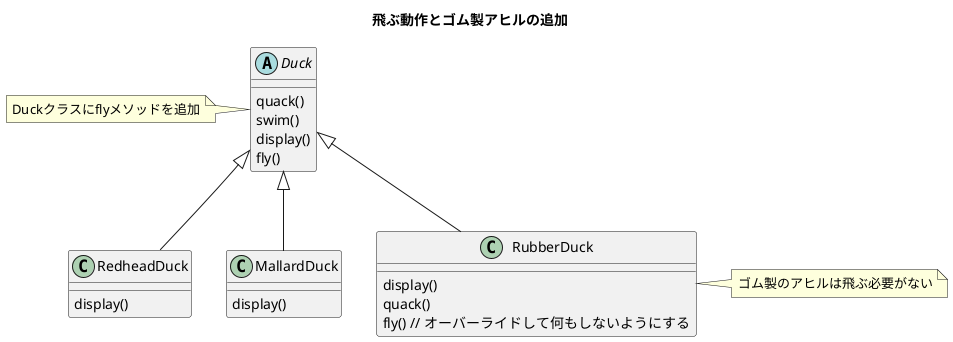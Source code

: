 @startuml

title 飛ぶ動作とゴム製アヒルの追加

abstract class Duck {
    quack()
    swim()
    display()
    fly()
}
note left : Duckクラスにflyメソッドを追加

class MallardDuck {
    display()
}

class RedheadDuck {
    display()
}

class RubberDuck {
    display()
    quack()
    fly() // オーバーライドして何もしないようにする
}
note right of RubberDuck
 ゴム製のアヒルは飛ぶ必要がない
end note

RubberDuck  -up-|> Duck
MallardDuck -up-|> Duck
RedheadDuck -up-|> Duck
RubberDuck -[hidden]left- RedheadDuck
MallardDuck -[hidden]left- RedheadDuck


@enduml